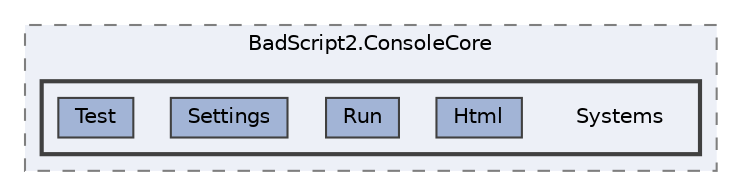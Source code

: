 digraph "src/BadScript2.Console/BadScript2.ConsoleCore/Systems"
{
 // LATEX_PDF_SIZE
  bgcolor="transparent";
  edge [fontname=Helvetica,fontsize=10,labelfontname=Helvetica,labelfontsize=10];
  node [fontname=Helvetica,fontsize=10,shape=box,height=0.2,width=0.4];
  compound=true
  subgraph clusterdir_e41b22475a02d93e4243d7e062d29584 {
    graph [ bgcolor="#edf0f7", pencolor="grey50", label="BadScript2.ConsoleCore", fontname=Helvetica,fontsize=10 style="filled,dashed", URL="dir_e41b22475a02d93e4243d7e062d29584.html",tooltip=""]
  subgraph clusterdir_1d6f508a259c8a2ec4e74522addb096a {
    graph [ bgcolor="#edf0f7", pencolor="grey25", label="", fontname=Helvetica,fontsize=10 style="filled,bold", URL="dir_1d6f508a259c8a2ec4e74522addb096a.html",tooltip=""]
    dir_1d6f508a259c8a2ec4e74522addb096a [shape=plaintext, label="Systems"];
  dir_71084e7d1625874c5ae2a0eef0f23377 [label="Html", fillcolor="#a2b4d6", color="grey25", style="filled", URL="dir_71084e7d1625874c5ae2a0eef0f23377.html",tooltip=""];
  dir_1a95a9ff27097fdef5caf3069530b662 [label="Run", fillcolor="#a2b4d6", color="grey25", style="filled", URL="dir_1a95a9ff27097fdef5caf3069530b662.html",tooltip=""];
  dir_58bfdd6875b2c8f178104271503af621 [label="Settings", fillcolor="#a2b4d6", color="grey25", style="filled", URL="dir_58bfdd6875b2c8f178104271503af621.html",tooltip=""];
  dir_f5df49df9d2c8654d3685533b9cdc8b9 [label="Test", fillcolor="#a2b4d6", color="grey25", style="filled", URL="dir_f5df49df9d2c8654d3685533b9cdc8b9.html",tooltip=""];
  }
  }
}
